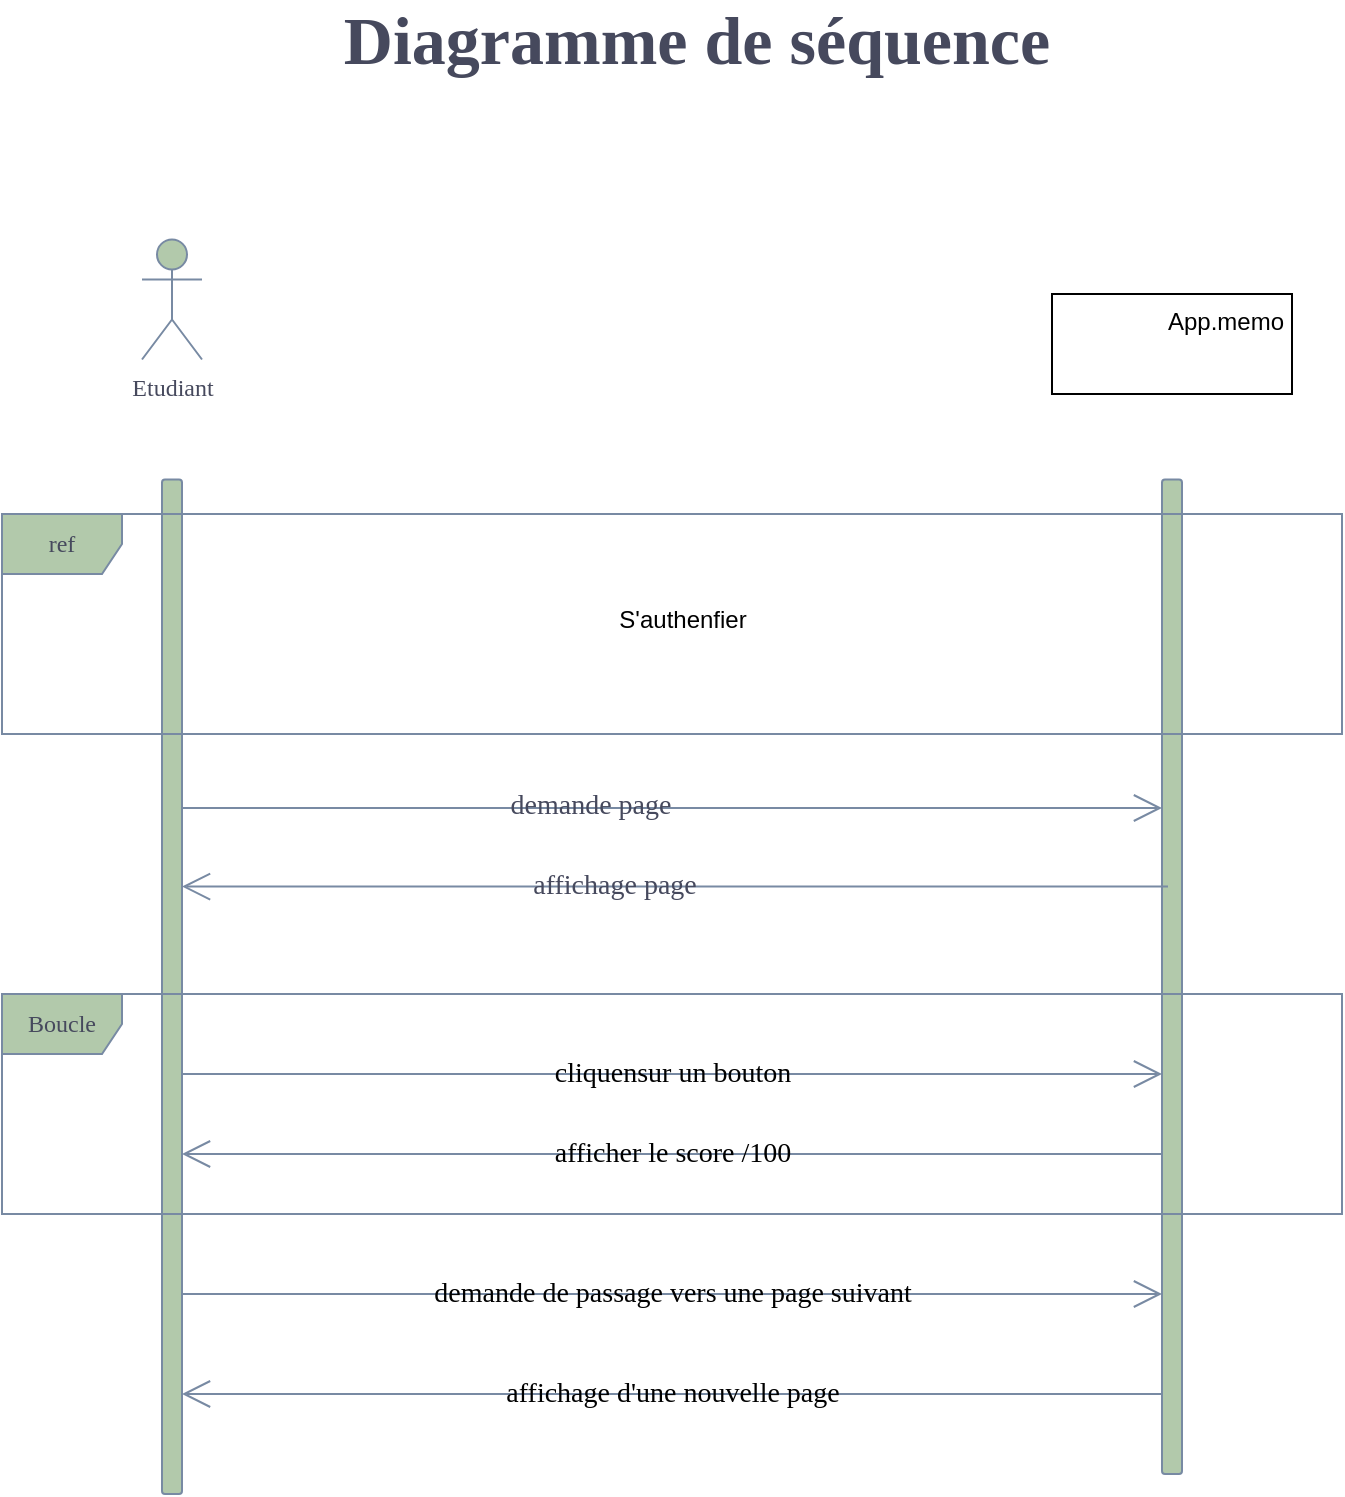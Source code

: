 <mxfile version="21.6.8" type="github" pages="5">
  <diagram id="7Fy2dsDE-u1t5gbOgSBC" name="Page-3">
    <mxGraphModel dx="1511" dy="1023" grid="1" gridSize="10" guides="1" tooltips="1" connect="1" arrows="1" fold="1" page="1" pageScale="1" pageWidth="827" pageHeight="1169" math="0" shadow="0">
      <root>
        <mxCell id="0" />
        <mxCell id="1" parent="0" />
        <mxCell id="fSUdgJ2RJSTrI55HI0uJ-1" value="Etudiant" style="shape=umlActor;verticalLabelPosition=bottom;verticalAlign=top;html=1;fontFamily=Bangers;fontSource=https%3A%2F%2Ffonts.googleapis.com%2Fcss%3Ffamily%3DBangers;labelBackgroundColor=none;fillColor=#B2C9AB;strokeColor=#788AA3;fontColor=#46495D;rounded=1;labelBorderColor=none;" parent="1" vertex="1">
          <mxGeometry x="137" y="171.75" width="30" height="60" as="geometry" />
        </mxCell>
        <mxCell id="fSUdgJ2RJSTrI55HI0uJ-2" value="" style="html=1;points=[];perimeter=orthogonalPerimeter;outlineConnect=0;targetShapes=umlLifeline;portConstraint=eastwest;newEdgeStyle={&quot;edgeStyle&quot;:&quot;elbowEdgeStyle&quot;,&quot;elbow&quot;:&quot;vertical&quot;,&quot;curved&quot;:0,&quot;rounded&quot;:0};fontFamily=Bangers;fontSource=https%3A%2F%2Ffonts.googleapis.com%2Fcss%3Ffamily%3DBangers;labelBackgroundColor=none;fillColor=#B2C9AB;strokeColor=#788AA3;fontColor=#46495D;rounded=1;labelBorderColor=none;" parent="1" vertex="1">
          <mxGeometry x="147" y="291.75" width="10" height="507.25" as="geometry" />
        </mxCell>
        <mxCell id="mbbyJTVlPEKZgGZdeCUn-9" value="" style="html=1;points=[];perimeter=orthogonalPerimeter;outlineConnect=0;targetShapes=umlLifeline;portConstraint=eastwest;newEdgeStyle={&quot;edgeStyle&quot;:&quot;elbowEdgeStyle&quot;,&quot;elbow&quot;:&quot;vertical&quot;,&quot;curved&quot;:0,&quot;rounded&quot;:0};fontFamily=Bangers;fontSource=https%3A%2F%2Ffonts.googleapis.com%2Fcss%3Ffamily%3DBangers;labelBackgroundColor=none;fillColor=#B2C9AB;strokeColor=#788AA3;fontColor=#46495D;rounded=1;labelBorderColor=none;" parent="1" vertex="1">
          <mxGeometry x="647" y="291.75" width="10" height="497.25" as="geometry" />
        </mxCell>
        <mxCell id="mbbyJTVlPEKZgGZdeCUn-10" value="&lt;font style=&quot;font-size: 14px;&quot;&gt;&lt;br style=&quot;font-size: 14px;&quot;&gt;&lt;/font&gt;" style="text;whiteSpace=wrap;html=1;fontFamily=Bangers;labelBackgroundColor=none;fontColor=#46495D;rounded=1;align=center;fontSource=https%3A%2F%2Ffonts.googleapis.com%2Fcss%3Ffamily%3DBangers;fontSize=14;labelBorderColor=none;" parent="1" vertex="1">
          <mxGeometry x="592" y="221.75" width="120" height="50" as="geometry" />
        </mxCell>
        <mxCell id="M7Nd-Q1FoY5M5KTgXxL9-10" value="ref" style="shape=umlFrame;whiteSpace=wrap;html=1;pointerEvents=0;strokeColor=#788AA3;fontColor=#46495D;fillColor=#B2C9AB;fontFamily=Bangers;fontSource=https%3A%2F%2Ffonts.googleapis.com%2Fcss%3Ffamily%3DBangers;labelBorderColor=none;" parent="1" vertex="1">
          <mxGeometry x="67" y="309" width="670" height="110" as="geometry" />
        </mxCell>
        <mxCell id="M7Nd-Q1FoY5M5KTgXxL9-13" value="" style="endArrow=open;endFill=1;endSize=12;html=1;rounded=1;fontFamily=Bangers;labelBackgroundColor=none;strokeColor=#788AA3;fontColor=default;fontSource=https%3A%2F%2Ffonts.googleapis.com%2Fcss%3Ffamily%3DBangers;fontSize=14;labelBorderColor=none;" parent="1" edge="1">
          <mxGeometry x="0.0" width="160" relative="1" as="geometry">
            <mxPoint x="157" y="456" as="sourcePoint" />
            <mxPoint x="647" y="456" as="targetPoint" />
            <mxPoint as="offset" />
          </mxGeometry>
        </mxCell>
        <mxCell id="M7Nd-Q1FoY5M5KTgXxL9-14" value="demande page " style="edgeLabel;html=1;align=center;verticalAlign=middle;resizable=0;points=[];fontFamily=Bangers;labelBackgroundColor=none;fontColor=#46495D;rounded=1;fontSize=14;fontSource=https%3A%2F%2Ffonts.googleapis.com%2Fcss%3Ffamily%3DBangers;labelBorderColor=none;" parent="M7Nd-Q1FoY5M5KTgXxL9-13" vertex="1" connectable="0">
          <mxGeometry x="-0.168" y="1" relative="1" as="geometry">
            <mxPoint as="offset" />
          </mxGeometry>
        </mxCell>
        <mxCell id="M7Nd-Q1FoY5M5KTgXxL9-16" value="" style="endArrow=open;endFill=1;endSize=12;html=1;rounded=1;fontFamily=Bangers;labelBackgroundColor=none;strokeColor=#788AA3;fontColor=default;fontSource=https%3A%2F%2Ffonts.googleapis.com%2Fcss%3Ffamily%3DBangers;fontSize=14;labelBorderColor=none;exitX=0.3;exitY=0.446;exitDx=0;exitDy=0;exitPerimeter=0;" parent="1" target="fSUdgJ2RJSTrI55HI0uJ-2" edge="1">
          <mxGeometry width="160" relative="1" as="geometry">
            <mxPoint x="650.0" y="495.303" as="sourcePoint" />
            <mxPoint x="160" y="502" as="targetPoint" />
            <Array as="points" />
          </mxGeometry>
        </mxCell>
        <mxCell id="M7Nd-Q1FoY5M5KTgXxL9-17" value="affichage page" style="edgeLabel;html=1;align=center;verticalAlign=middle;resizable=0;points=[];fontFamily=Bangers;labelBackgroundColor=none;fontColor=#46495D;rounded=1;fontSource=https%3A%2F%2Ffonts.googleapis.com%2Fcss%3Ffamily%3DBangers;fontSize=14;labelBorderColor=none;" parent="M7Nd-Q1FoY5M5KTgXxL9-16" vertex="1" connectable="0">
          <mxGeometry x="0.125" y="-1" relative="1" as="geometry">
            <mxPoint as="offset" />
          </mxGeometry>
        </mxCell>
        <mxCell id="M7Nd-Q1FoY5M5KTgXxL9-26" value="cliquensur un bouton" style="endArrow=open;endFill=1;endSize=12;html=1;rounded=1;fontFamily=Bangers;labelBackgroundColor=none;strokeColor=#788AA3;fontColor=default;fontSource=https%3A%2F%2Ffonts.googleapis.com%2Fcss%3Ffamily%3DBangers;fontSize=14;labelBorderColor=none;" parent="1" target="mbbyJTVlPEKZgGZdeCUn-9" edge="1">
          <mxGeometry x="-0.001" width="160" relative="1" as="geometry">
            <mxPoint x="157" y="589" as="sourcePoint" />
            <mxPoint x="397" y="589" as="targetPoint" />
            <mxPoint as="offset" />
          </mxGeometry>
        </mxCell>
        <mxCell id="Zl64nRzu6rsrgkDyncrV-1" value="&lt;font style=&quot;font-size: 34px;&quot; data-font-src=&quot;https://fonts.googleapis.com/css?family=Bangers&quot; face=&quot;Bangers&quot;&gt;Diagramme de séquence&lt;/font&gt;" style="text;align=center;fontStyle=1;verticalAlign=middle;spacingLeft=3;spacingRight=3;strokeColor=none;rotatable=0;points=[[0,0.5],[1,0.5]];portConstraint=eastwest;html=1;fontColor=#46495D;" parent="1" vertex="1">
          <mxGeometry x="374" y="60" width="80" height="26" as="geometry" />
        </mxCell>
        <mxCell id="512pYsB3RR5TTS3lcQ0H-1" value="App.memo" style="align=right;verticalAlign=top;spacingRight=2;whiteSpace=wrap;html=1;" parent="1" vertex="1">
          <mxGeometry x="592" y="199" width="120" height="50" as="geometry" />
        </mxCell>
        <mxCell id="3WoolclpaVox8-gFqPld-1" value="S&#39;authenfier" style="text;html=1;align=center;verticalAlign=middle;resizable=0;points=[];autosize=1;strokeColor=none;fillColor=none;" parent="1" vertex="1">
          <mxGeometry x="362" y="347" width="90" height="30" as="geometry" />
        </mxCell>
        <mxCell id="3WoolclpaVox8-gFqPld-4" value="Boucle" style="shape=umlFrame;whiteSpace=wrap;html=1;pointerEvents=0;strokeColor=#788AA3;fontColor=#46495D;fillColor=#B2C9AB;fontFamily=Bangers;fontSource=https%3A%2F%2Ffonts.googleapis.com%2Fcss%3Ffamily%3DBangers;labelBorderColor=none;" parent="1" vertex="1">
          <mxGeometry x="67" y="549" width="670" height="110" as="geometry" />
        </mxCell>
        <mxCell id="3WoolclpaVox8-gFqPld-5" value="afficher le score /100" style="endArrow=open;endFill=1;endSize=12;html=1;rounded=1;fontFamily=Bangers;labelBackgroundColor=none;strokeColor=#788AA3;fontColor=default;fontSource=https%3A%2F%2Ffonts.googleapis.com%2Fcss%3Ffamily%3DBangers;fontSize=14;labelBorderColor=none;" parent="1" edge="1">
          <mxGeometry x="-0.001" width="160" relative="1" as="geometry">
            <mxPoint x="647" y="629" as="sourcePoint" />
            <mxPoint x="157" y="629" as="targetPoint" />
            <mxPoint as="offset" />
          </mxGeometry>
        </mxCell>
        <mxCell id="3WoolclpaVox8-gFqPld-6" value="demande de passage vers une page suivant" style="endArrow=open;endFill=1;endSize=12;html=1;rounded=1;fontFamily=Bangers;labelBackgroundColor=none;strokeColor=#788AA3;fontColor=default;fontSource=https%3A%2F%2Ffonts.googleapis.com%2Fcss%3Ffamily%3DBangers;fontSize=14;labelBorderColor=none;" parent="1" edge="1">
          <mxGeometry x="-0.001" width="160" relative="1" as="geometry">
            <mxPoint x="157" y="699" as="sourcePoint" />
            <mxPoint x="647" y="699" as="targetPoint" />
            <mxPoint as="offset" />
          </mxGeometry>
        </mxCell>
        <mxCell id="3WoolclpaVox8-gFqPld-7" value="affichage d&#39;une nouvelle page" style="endArrow=open;endFill=1;endSize=12;html=1;rounded=1;fontFamily=Bangers;labelBackgroundColor=none;strokeColor=#788AA3;fontColor=default;fontSource=https%3A%2F%2Ffonts.googleapis.com%2Fcss%3Ffamily%3DBangers;fontSize=14;labelBorderColor=none;" parent="1" edge="1">
          <mxGeometry x="-0.001" width="160" relative="1" as="geometry">
            <mxPoint x="647" y="749" as="sourcePoint" />
            <mxPoint x="157" y="749" as="targetPoint" />
            <mxPoint as="offset" />
          </mxGeometry>
        </mxCell>
      </root>
    </mxGraphModel>
  </diagram>
  <diagram id="2vBaPQWCMmji3fY1KokE" name="Page-8">
    <mxGraphModel dx="1511" dy="1023" grid="1" gridSize="20" guides="1" tooltips="1" connect="1" arrows="1" fold="1" page="1" pageScale="1" pageWidth="827" pageHeight="1169" math="0" shadow="0">
      <root>
        <mxCell id="0" />
        <mxCell id="1" parent="0" />
        <mxCell id="4AKyWV1fT23g9U2N-agr-1" value="" style="verticalAlign=top;align=left;spacingTop=8;spacingLeft=2;spacingRight=12;shape=cube;size=10;direction=south;fontStyle=4;html=1;whiteSpace=wrap;strokeColor=#788AA3;fontColor=#46495D;fillColor=#FFFFFF;" parent="1" vertex="1">
          <mxGeometry x="245" y="220" width="440" height="812" as="geometry" />
        </mxCell>
        <mxCell id="s14MAfTn9ZwGS5qt7-US-9" style="edgeStyle=orthogonalEdgeStyle;rounded=0;orthogonalLoop=1;jettySize=auto;html=1;exitX=0.5;exitY=0;exitDx=0;exitDy=0;entryX=0.5;entryY=1;entryDx=0;entryDy=0;dashed=1;endArrow=open;endFill=0;" parent="1" source="4AKyWV1fT23g9U2N-agr-2" target="4AKyWV1fT23g9U2N-agr-3" edge="1">
          <mxGeometry relative="1" as="geometry" />
        </mxCell>
        <mxCell id="s14MAfTn9ZwGS5qt7-US-10" value="include" style="edgeLabel;html=1;align=center;verticalAlign=middle;resizable=0;points=[];" parent="s14MAfTn9ZwGS5qt7-US-9" vertex="1" connectable="0">
          <mxGeometry x="0.172" y="-2" relative="1" as="geometry">
            <mxPoint as="offset" />
          </mxGeometry>
        </mxCell>
        <mxCell id="4AKyWV1fT23g9U2N-agr-2" value="&lt;font data-font-src=&quot;https://fonts.googleapis.com/css?family=Bangers&quot; face=&quot;Bangers&quot;&gt;Authentification&lt;/font&gt;" style="ellipse;whiteSpace=wrap;html=1;strokeColor=#6c8ebf;fillColor=#dae8fc;" parent="1" vertex="1">
          <mxGeometry x="334.5" y="412" width="222" height="120" as="geometry" />
        </mxCell>
        <mxCell id="4AKyWV1fT23g9U2N-agr-3" value="&lt;font data-font-src=&quot;https://fonts.googleapis.com/css?family=Bangers&quot; face=&quot;Bangers&quot;&gt;Création de compte&lt;/font&gt;" style="ellipse;whiteSpace=wrap;html=1;strokeColor=#6c8ebf;fillColor=#dae8fc;" parent="1" vertex="1">
          <mxGeometry x="331" y="260" width="222" height="120" as="geometry" />
        </mxCell>
        <mxCell id="4AKyWV1fT23g9U2N-agr-5" value="&lt;font face=&quot;Bangers&quot;&gt;Lecture&lt;/font&gt;" style="ellipse;whiteSpace=wrap;html=1;strokeColor=#6c8ebf;fillColor=#dae8fc;" parent="1" vertex="1">
          <mxGeometry x="334.5" y="548" width="222" height="120" as="geometry" />
        </mxCell>
        <mxCell id="s14MAfTn9ZwGS5qt7-US-12" style="edgeStyle=orthogonalEdgeStyle;rounded=0;orthogonalLoop=1;jettySize=auto;html=1;entryX=1;entryY=0.5;entryDx=0;entryDy=0;dashed=1;endArrow=open;endFill=0;" parent="1" source="4AKyWV1fT23g9U2N-agr-7" target="4AKyWV1fT23g9U2N-agr-2" edge="1">
          <mxGeometry relative="1" as="geometry">
            <Array as="points">
              <mxPoint x="576" y="790" />
              <mxPoint x="576" y="472" />
            </Array>
          </mxGeometry>
        </mxCell>
        <mxCell id="s14MAfTn9ZwGS5qt7-US-13" value="include" style="edgeLabel;html=1;align=center;verticalAlign=middle;resizable=0;points=[];" parent="s14MAfTn9ZwGS5qt7-US-12" vertex="1" connectable="0">
          <mxGeometry x="-0.022" y="-5" relative="1" as="geometry">
            <mxPoint as="offset" />
          </mxGeometry>
        </mxCell>
        <mxCell id="4AKyWV1fT23g9U2N-agr-7" value="&lt;font data-font-src=&quot;https://fonts.googleapis.com/css?family=Bangers&quot; face=&quot;Bangers&quot;&gt;Mémorisation&lt;/font&gt;" style="ellipse;whiteSpace=wrap;html=1;strokeColor=#6c8ebf;fillColor=#dae8fc;" parent="1" vertex="1">
          <mxGeometry x="334.5" y="729.5" width="222" height="120" as="geometry" />
        </mxCell>
        <mxCell id="s14MAfTn9ZwGS5qt7-US-17" style="edgeStyle=orthogonalEdgeStyle;rounded=0;orthogonalLoop=1;jettySize=auto;html=1;exitX=0;exitY=0;exitDx=0;exitDy=0;entryX=1;entryY=1;entryDx=0;entryDy=0;endArrow=block;endFill=0;" parent="1" source="6-9gz5BclIo_MvBo13Ms-2" target="4AKyWV1fT23g9U2N-agr-7" edge="1">
          <mxGeometry relative="1" as="geometry" />
        </mxCell>
        <mxCell id="6-9gz5BclIo_MvBo13Ms-2" value="&lt;font face=&quot;Bangers&quot;&gt;editer&lt;/font&gt;" style="ellipse;whiteSpace=wrap;html=1;strokeColor=#6c8ebf;fillColor=#dae8fc;" parent="1" vertex="1">
          <mxGeometry x="514" y="852" width="137" height="75" as="geometry" />
        </mxCell>
        <mxCell id="s14MAfTn9ZwGS5qt7-US-3" style="edgeStyle=orthogonalEdgeStyle;rounded=0;orthogonalLoop=1;jettySize=auto;html=1;entryX=-0.011;entryY=0.593;entryDx=0;entryDy=0;entryPerimeter=0;endArrow=none;endFill=0;" parent="1" source="6-9gz5BclIo_MvBo13Ms-5" target="4AKyWV1fT23g9U2N-agr-3" edge="1">
          <mxGeometry relative="1" as="geometry">
            <Array as="points">
              <mxPoint x="184" y="331" />
            </Array>
          </mxGeometry>
        </mxCell>
        <mxCell id="s14MAfTn9ZwGS5qt7-US-4" style="edgeStyle=orthogonalEdgeStyle;rounded=0;orthogonalLoop=1;jettySize=auto;html=1;entryX=0;entryY=0.5;entryDx=0;entryDy=0;endArrow=none;endFill=0;" parent="1" source="6-9gz5BclIo_MvBo13Ms-5" target="4AKyWV1fT23g9U2N-agr-2" edge="1">
          <mxGeometry relative="1" as="geometry" />
        </mxCell>
        <mxCell id="s14MAfTn9ZwGS5qt7-US-5" style="edgeStyle=orthogonalEdgeStyle;rounded=0;orthogonalLoop=1;jettySize=auto;html=1;endArrow=none;endFill=0;" parent="1" source="6-9gz5BclIo_MvBo13Ms-5" target="4AKyWV1fT23g9U2N-agr-5" edge="1">
          <mxGeometry relative="1" as="geometry" />
        </mxCell>
        <mxCell id="s14MAfTn9ZwGS5qt7-US-8" style="edgeStyle=orthogonalEdgeStyle;rounded=0;orthogonalLoop=1;jettySize=auto;html=1;entryX=0;entryY=0.5;entryDx=0;entryDy=0;endArrow=none;endFill=0;" parent="1" source="6-9gz5BclIo_MvBo13Ms-5" target="4AKyWV1fT23g9U2N-agr-7" edge="1">
          <mxGeometry relative="1" as="geometry" />
        </mxCell>
        <mxCell id="6-9gz5BclIo_MvBo13Ms-5" value="Utilisateur" style="shape=umlActor;verticalLabelPosition=bottom;verticalAlign=top;html=1;strokeColor=#788AA3;fontColor=#46495D;fillColor=#B2C9AB;" parent="1" vertex="1">
          <mxGeometry x="143" y="548" width="81" height="120" as="geometry" />
        </mxCell>
        <mxCell id="ttsru9wYK6X2Tkle6r_C-10" value="&lt;font style=&quot;font-size: 24px;&quot; data-font-src=&quot;https://fonts.googleapis.com/css?family=Bangers&quot; face=&quot;Bangers&quot;&gt;Diagramme de cas d&#39;utilisation&lt;/font&gt;" style="text;html=1;align=center;verticalAlign=middle;resizable=0;points=[];autosize=1;strokeColor=none;fillColor=none;" parent="1" vertex="1">
          <mxGeometry x="264" y="103" width="300" height="40" as="geometry" />
        </mxCell>
        <mxCell id="s14MAfTn9ZwGS5qt7-US-16" style="edgeStyle=orthogonalEdgeStyle;rounded=0;orthogonalLoop=1;jettySize=auto;html=1;exitX=0.5;exitY=0;exitDx=0;exitDy=0;entryX=0.5;entryY=1;entryDx=0;entryDy=0;endArrow=block;endFill=0;" parent="1" source="s14MAfTn9ZwGS5qt7-US-1" target="4AKyWV1fT23g9U2N-agr-7" edge="1">
          <mxGeometry relative="1" as="geometry" />
        </mxCell>
        <mxCell id="s14MAfTn9ZwGS5qt7-US-1" value="&lt;font face=&quot;Bangers&quot;&gt;supprimer&lt;/font&gt;" style="ellipse;whiteSpace=wrap;html=1;strokeColor=#6c8ebf;fillColor=#dae8fc;" parent="1" vertex="1">
          <mxGeometry x="377" y="927" width="137" height="75" as="geometry" />
        </mxCell>
        <mxCell id="s14MAfTn9ZwGS5qt7-US-15" style="edgeStyle=orthogonalEdgeStyle;rounded=0;orthogonalLoop=1;jettySize=auto;html=1;exitX=1;exitY=0;exitDx=0;exitDy=0;entryX=0;entryY=1;entryDx=0;entryDy=0;endArrow=block;endFill=0;" parent="1" source="s14MAfTn9ZwGS5qt7-US-2" target="4AKyWV1fT23g9U2N-agr-7" edge="1">
          <mxGeometry relative="1" as="geometry" />
        </mxCell>
        <mxCell id="s14MAfTn9ZwGS5qt7-US-2" value="&lt;font data-font-src=&quot;https://fonts.googleapis.com/css?family=Bangers&quot; face=&quot;Bangers&quot;&gt;ajouté&lt;/font&gt;" style="ellipse;whiteSpace=wrap;html=1;strokeColor=#6c8ebf;fillColor=#dae8fc;" parent="1" vertex="1">
          <mxGeometry x="265" y="852" width="137" height="75" as="geometry" />
        </mxCell>
      </root>
    </mxGraphModel>
  </diagram>
  <diagram id="9ChFiwUYh3UP2npL46-0" name="Page-9">
    <mxGraphModel dx="1888" dy="1278" grid="1" gridSize="20" guides="1" tooltips="1" connect="1" arrows="1" fold="1" page="1" pageScale="1" pageWidth="827" pageHeight="1169" math="0" shadow="0">
      <root>
        <mxCell id="0" />
        <mxCell id="1" parent="0" />
        <mxCell id="nryJNz60mdJCIUhlRDiZ-37" style="edgeStyle=orthogonalEdgeStyle;rounded=0;orthogonalLoop=1;jettySize=auto;html=1;exitX=0.5;exitY=1;exitDx=0;exitDy=0;entryX=0.5;entryY=0;entryDx=0;entryDy=0;" parent="1" source="EQ2pmqr_DZ7F5pbqGsHU-6" target="nryJNz60mdJCIUhlRDiZ-4" edge="1">
          <mxGeometry relative="1" as="geometry" />
        </mxCell>
        <mxCell id="EQ2pmqr_DZ7F5pbqGsHU-6" value="" style="ellipse;fillColor=strokeColor;html=1;strokeColor=#788AA3;fontColor=#46495D;" parent="1" vertex="1">
          <mxGeometry x="391" y="158" width="30" height="30" as="geometry" />
        </mxCell>
        <mxCell id="nryJNz60mdJCIUhlRDiZ-38" style="edgeStyle=orthogonalEdgeStyle;rounded=0;orthogonalLoop=1;jettySize=auto;html=1;exitX=0.5;exitY=1;exitDx=0;exitDy=0;entryX=0.5;entryY=0;entryDx=0;entryDy=0;" parent="1" source="nryJNz60mdJCIUhlRDiZ-4" target="nryJNz60mdJCIUhlRDiZ-6" edge="1">
          <mxGeometry relative="1" as="geometry" />
        </mxCell>
        <mxCell id="nryJNz60mdJCIUhlRDiZ-4" value="&lt;font data-font-src=&quot;https://fonts.googleapis.com/css?family=Bangers&quot; face=&quot;Bangers&quot;&gt;Création de compte&lt;/font&gt;" style="html=1;dashed=0;rounded=1;absoluteArcSize=1;arcSize=20;verticalAlign=middle;align=center;whiteSpace=wrap;" parent="1" vertex="1">
          <mxGeometry x="326" y="218" width="160" height="50" as="geometry" />
        </mxCell>
        <mxCell id="nryJNz60mdJCIUhlRDiZ-5" value="*" style="text;resizeWidth=0;resizeHeight=0;points=[];part=1;verticalAlign=middle;align=center;html=1;" parent="nryJNz60mdJCIUhlRDiZ-4" vertex="1">
          <mxGeometry x="1" y="0.5" width="20" height="20" relative="1" as="geometry">
            <mxPoint x="-20" y="-10" as="offset" />
          </mxGeometry>
        </mxCell>
        <mxCell id="nryJNz60mdJCIUhlRDiZ-39" style="edgeStyle=orthogonalEdgeStyle;rounded=0;orthogonalLoop=1;jettySize=auto;html=1;exitX=0.5;exitY=1;exitDx=0;exitDy=0;" parent="1" source="nryJNz60mdJCIUhlRDiZ-6" target="nryJNz60mdJCIUhlRDiZ-8" edge="1">
          <mxGeometry relative="1" as="geometry" />
        </mxCell>
        <mxCell id="nryJNz60mdJCIUhlRDiZ-6" value="&lt;font data-font-src=&quot;https://fonts.googleapis.com/css?family=Bangers&quot; face=&quot;Bangers&quot;&gt;Authentification&lt;/font&gt;" style="html=1;dashed=0;rounded=1;absoluteArcSize=1;arcSize=20;verticalAlign=middle;align=center;whiteSpace=wrap;" parent="1" vertex="1">
          <mxGeometry x="326" y="298" width="160" height="50" as="geometry" />
        </mxCell>
        <mxCell id="nryJNz60mdJCIUhlRDiZ-7" value="*" style="text;resizeWidth=0;resizeHeight=0;points=[];part=1;verticalAlign=middle;align=center;html=1;" parent="nryJNz60mdJCIUhlRDiZ-6" vertex="1">
          <mxGeometry x="1" y="0.5" width="20" height="20" relative="1" as="geometry">
            <mxPoint x="-20" y="-10" as="offset" />
          </mxGeometry>
        </mxCell>
        <mxCell id="nryJNz60mdJCIUhlRDiZ-40" style="edgeStyle=orthogonalEdgeStyle;rounded=0;orthogonalLoop=1;jettySize=auto;html=1;exitX=0.5;exitY=1;exitDx=0;exitDy=0;entryX=0.5;entryY=0;entryDx=0;entryDy=0;" parent="1" source="nryJNz60mdJCIUhlRDiZ-8" target="nryJNz60mdJCIUhlRDiZ-9" edge="1">
          <mxGeometry relative="1" as="geometry" />
        </mxCell>
        <mxCell id="nryJNz60mdJCIUhlRDiZ-8" value="" style="rhombus;" parent="1" vertex="1">
          <mxGeometry x="376" y="378" width="60" height="60" as="geometry" />
        </mxCell>
        <mxCell id="nryJNz60mdJCIUhlRDiZ-41" style="edgeStyle=orthogonalEdgeStyle;rounded=0;orthogonalLoop=1;jettySize=auto;html=1;entryX=0.5;entryY=0;entryDx=0;entryDy=0;" parent="1" source="nryJNz60mdJCIUhlRDiZ-9" target="nryJNz60mdJCIUhlRDiZ-16" edge="1">
          <mxGeometry relative="1" as="geometry">
            <mxPoint x="406" y="538" as="targetPoint" />
          </mxGeometry>
        </mxCell>
        <mxCell id="nryJNz60mdJCIUhlRDiZ-9" value="&lt;font data-font-src=&quot;https://fonts.googleapis.com/css?family=Bangers&quot; face=&quot;Bangers&quot;&gt;Connection&lt;/font&gt;" style="html=1;dashed=0;rounded=1;absoluteArcSize=1;arcSize=20;verticalAlign=middle;align=center;whiteSpace=wrap;" parent="1" vertex="1">
          <mxGeometry x="326" y="458" width="160" height="50" as="geometry" />
        </mxCell>
        <mxCell id="nryJNz60mdJCIUhlRDiZ-10" value="*" style="text;resizeWidth=0;resizeHeight=0;points=[];part=1;verticalAlign=middle;align=center;html=1;" parent="nryJNz60mdJCIUhlRDiZ-9" vertex="1">
          <mxGeometry x="1" y="0.5" width="20" height="20" relative="1" as="geometry">
            <mxPoint x="-20" y="-10" as="offset" />
          </mxGeometry>
        </mxCell>
        <mxCell id="hlDTrjzuuK49tMTz5u0x-4" style="edgeStyle=orthogonalEdgeStyle;rounded=0;orthogonalLoop=1;jettySize=auto;html=1;entryX=0.5;entryY=0;entryDx=0;entryDy=0;" parent="1" source="nryJNz60mdJCIUhlRDiZ-14" target="nryJNz60mdJCIUhlRDiZ-18" edge="1">
          <mxGeometry relative="1" as="geometry" />
        </mxCell>
        <mxCell id="nryJNz60mdJCIUhlRDiZ-14" value="&lt;font face=&quot;Bangers&quot;&gt;lecture&lt;/font&gt;" style="html=1;dashed=0;rounded=1;absoluteArcSize=1;arcSize=20;verticalAlign=middle;align=center;whiteSpace=wrap;" parent="1" vertex="1">
          <mxGeometry x="326" y="660" width="160" height="50" as="geometry" />
        </mxCell>
        <mxCell id="nryJNz60mdJCIUhlRDiZ-15" value="*" style="text;resizeWidth=0;resizeHeight=0;points=[];part=1;verticalAlign=middle;align=center;html=1;" parent="nryJNz60mdJCIUhlRDiZ-14" vertex="1">
          <mxGeometry x="1" y="0.5" width="20" height="20" relative="1" as="geometry">
            <mxPoint x="-20" y="-10" as="offset" />
          </mxGeometry>
        </mxCell>
        <mxCell id="nryJNz60mdJCIUhlRDiZ-43" style="edgeStyle=orthogonalEdgeStyle;rounded=0;orthogonalLoop=1;jettySize=auto;html=1;exitX=0.5;exitY=1;exitDx=0;exitDy=0;entryX=0.5;entryY=0;entryDx=0;entryDy=0;" parent="1" source="nryJNz60mdJCIUhlRDiZ-16" target="nryJNz60mdJCIUhlRDiZ-14" edge="1">
          <mxGeometry relative="1" as="geometry" />
        </mxCell>
        <mxCell id="nryJNz60mdJCIUhlRDiZ-16" value="&lt;font face=&quot;Bangers&quot;&gt;ajoute de score&lt;br&gt;&lt;/font&gt;" style="html=1;dashed=0;rounded=1;absoluteArcSize=1;arcSize=20;verticalAlign=middle;align=center;whiteSpace=wrap;" parent="1" vertex="1">
          <mxGeometry x="326" y="560" width="160" height="50" as="geometry" />
        </mxCell>
        <mxCell id="nryJNz60mdJCIUhlRDiZ-17" value="*" style="text;resizeWidth=0;resizeHeight=0;points=[];part=1;verticalAlign=middle;align=center;html=1;" parent="nryJNz60mdJCIUhlRDiZ-16" vertex="1">
          <mxGeometry x="1" y="0.5" width="20" height="20" relative="1" as="geometry">
            <mxPoint x="-20" y="-10" as="offset" />
          </mxGeometry>
        </mxCell>
        <mxCell id="nryJNz60mdJCIUhlRDiZ-46" style="edgeStyle=orthogonalEdgeStyle;rounded=0;orthogonalLoop=1;jettySize=auto;html=1;" parent="1" source="nryJNz60mdJCIUhlRDiZ-18" target="nryJNz60mdJCIUhlRDiZ-19" edge="1">
          <mxGeometry relative="1" as="geometry" />
        </mxCell>
        <mxCell id="nryJNz60mdJCIUhlRDiZ-48" style="edgeStyle=orthogonalEdgeStyle;rounded=0;orthogonalLoop=1;jettySize=auto;html=1;exitX=1;exitY=0.5;exitDx=0;exitDy=0;" parent="1" source="nryJNz60mdJCIUhlRDiZ-8" target="nryJNz60mdJCIUhlRDiZ-7" edge="1">
          <mxGeometry relative="1" as="geometry">
            <Array as="points">
              <mxPoint x="571" y="408" />
              <mxPoint x="571" y="323" />
            </Array>
          </mxGeometry>
        </mxCell>
        <mxCell id="hlDTrjzuuK49tMTz5u0x-3" value="&lt;font style=&quot;font-size: 18px;&quot; data-font-src=&quot;https://fonts.googleapis.com/css?family=Bangers&quot; face=&quot;Bangers&quot;&gt;Code invalide&lt;/font&gt;" style="edgeLabel;html=1;align=center;verticalAlign=middle;resizable=0;points=[];" parent="nryJNz60mdJCIUhlRDiZ-48" vertex="1" connectable="0">
          <mxGeometry x="-0.001" y="-5" relative="1" as="geometry">
            <mxPoint as="offset" />
          </mxGeometry>
        </mxCell>
        <mxCell id="Yg-b8DZSAleRZjdxu27C-2" style="edgeStyle=orthogonalEdgeStyle;rounded=0;orthogonalLoop=1;jettySize=auto;html=1;entryX=0;entryY=0.5;entryDx=0;entryDy=0;" parent="1" source="nryJNz60mdJCIUhlRDiZ-18" target="nryJNz60mdJCIUhlRDiZ-14" edge="1">
          <mxGeometry relative="1" as="geometry" />
        </mxCell>
        <mxCell id="Yg-b8DZSAleRZjdxu27C-3" value="&lt;font style=&quot;font-size: 23px;&quot; face=&quot;Bangers&quot;&gt;score &amp;lt; max&lt;br&gt;&lt;/font&gt;" style="edgeLabel;html=1;align=center;verticalAlign=middle;resizable=0;points=[];" parent="Yg-b8DZSAleRZjdxu27C-2" vertex="1" connectable="0">
          <mxGeometry x="0.128" relative="1" as="geometry">
            <mxPoint as="offset" />
          </mxGeometry>
        </mxCell>
        <mxCell id="nryJNz60mdJCIUhlRDiZ-18" value="" style="rhombus;" parent="1" vertex="1">
          <mxGeometry x="376" y="760" width="60" height="60" as="geometry" />
        </mxCell>
        <mxCell id="nryJNz60mdJCIUhlRDiZ-47" style="edgeStyle=orthogonalEdgeStyle;rounded=0;orthogonalLoop=1;jettySize=auto;html=1;exitX=0.5;exitY=1;exitDx=0;exitDy=0;" parent="1" source="nryJNz60mdJCIUhlRDiZ-19" target="nryJNz60mdJCIUhlRDiZ-36" edge="1">
          <mxGeometry relative="1" as="geometry" />
        </mxCell>
        <mxCell id="nryJNz60mdJCIUhlRDiZ-19" value="&lt;font data-font-src=&quot;https://fonts.googleapis.com/css?family=Bangers&quot; face=&quot;Bangers&quot;&gt;Action&lt;/font&gt;" style="html=1;dashed=0;rounded=1;absoluteArcSize=1;arcSize=20;verticalAlign=middle;align=center;whiteSpace=wrap;" parent="1" vertex="1">
          <mxGeometry x="326" y="860" width="160" height="50" as="geometry" />
        </mxCell>
        <mxCell id="nryJNz60mdJCIUhlRDiZ-20" value="*" style="text;resizeWidth=0;resizeHeight=0;points=[];part=1;verticalAlign=middle;align=center;html=1;" parent="nryJNz60mdJCIUhlRDiZ-19" vertex="1">
          <mxGeometry x="1" y="0.5" width="20" height="20" relative="1" as="geometry">
            <mxPoint x="-20" y="-10" as="offset" />
          </mxGeometry>
        </mxCell>
        <mxCell id="nryJNz60mdJCIUhlRDiZ-36" value="" style="ellipse;html=1;shape=endState;fillColor=strokeColor;" parent="1" vertex="1">
          <mxGeometry x="391" y="980" width="30" height="30" as="geometry" />
        </mxCell>
        <mxCell id="nryJNz60mdJCIUhlRDiZ-61" value="&lt;h1&gt;&lt;font style=&quot;font-size: 35px;&quot; data-font-src=&quot;https://fonts.googleapis.com/css?family=Bangers&quot; face=&quot;Bangers&quot;&gt;Diagramme d&#39;activités&lt;/font&gt;&lt;/h1&gt;" style="text;html=1;align=center;verticalAlign=middle;resizable=0;points=[];autosize=1;strokeColor=none;fillColor=none;" parent="1" vertex="1">
          <mxGeometry x="244" y="20" width="340" height="100" as="geometry" />
        </mxCell>
        <mxCell id="Yg-b8DZSAleRZjdxu27C-4" value="&lt;font style=&quot;font-size: 21px;&quot; face=&quot;Bangers&quot;&gt;score = max&lt;br&gt;&lt;/font&gt;" style="text;whiteSpace=wrap;html=1;" parent="1" vertex="1">
          <mxGeometry x="460" y="720" width="140" height="60" as="geometry" />
        </mxCell>
      </root>
    </mxGraphModel>
  </diagram>
  <diagram id="djq6_ZdN_9f43lqbEx4c" name="Page-4">
    <mxGraphModel dx="1133" dy="767" grid="1" gridSize="10" guides="1" tooltips="1" connect="1" arrows="1" fold="1" page="1" pageScale="1" pageWidth="827" pageHeight="1169" math="0" shadow="0">
      <root>
        <mxCell id="0" />
        <mxCell id="1" parent="0" />
        <mxCell id="vZFp0_Goj9FSelCCSaMr-1" style="edgeStyle=orthogonalEdgeStyle;rounded=0;orthogonalLoop=1;jettySize=auto;html=1;entryX=-0.017;entryY=0.597;entryDx=0;entryDy=0;entryPerimeter=0;" parent="1" source="DBqXKSC7hoXhvf1bc5nd-1" target="DBqXKSC7hoXhvf1bc5nd-5" edge="1">
          <mxGeometry relative="1" as="geometry" />
        </mxCell>
        <mxCell id="vZFp0_Goj9FSelCCSaMr-2" value="0,1" style="edgeLabel;html=1;align=center;verticalAlign=middle;resizable=0;points=[];" parent="vZFp0_Goj9FSelCCSaMr-1" vertex="1" connectable="0">
          <mxGeometry x="-0.824" y="-2" relative="1" as="geometry">
            <mxPoint as="offset" />
          </mxGeometry>
        </mxCell>
        <mxCell id="vZFp0_Goj9FSelCCSaMr-3" value="1,n" style="edgeLabel;html=1;align=center;verticalAlign=middle;resizable=0;points=[];" parent="vZFp0_Goj9FSelCCSaMr-1" vertex="1" connectable="0">
          <mxGeometry x="0.753" y="-2" relative="1" as="geometry">
            <mxPoint as="offset" />
          </mxGeometry>
        </mxCell>
        <mxCell id="DBqXKSC7hoXhvf1bc5nd-1" value="&lt;p style=&quot;margin:0px;margin-top:6px;text-align:center;&quot;&gt;&lt;b&gt;utilisateur&lt;/b&gt;&lt;/p&gt;&lt;hr&gt;&lt;p style=&quot;margin:0px;margin-left:8px;&quot;&gt;id_u&lt;/p&gt;&lt;p style=&quot;margin:0px;margin-left:8px;&quot;&gt;nom&lt;/p&gt;&lt;p style=&quot;margin:0px;margin-left:8px;&quot;&gt;prenom&lt;/p&gt;&lt;p style=&quot;margin:0px;margin-left:8px;&quot;&gt;email&lt;/p&gt;&lt;p style=&quot;margin:0px;margin-left:8px;&quot;&gt;role&lt;/p&gt;&lt;p style=&quot;margin:0px;margin-left:8px;&quot;&gt;password&lt;br&gt;&lt;/p&gt;" style="align=left;overflow=fill;html=1;dropTarget=0;whiteSpace=wrap;" parent="1" vertex="1">
          <mxGeometry x="70" y="160" width="180" height="130" as="geometry" />
        </mxCell>
        <mxCell id="DBqXKSC7hoXhvf1bc5nd-5" value="&lt;p style=&quot;margin:0px;margin-top:6px;text-align:center;&quot;&gt;&lt;b&gt;memorisation&lt;/b&gt;&lt;/p&gt;&lt;hr&gt;&lt;p style=&quot;margin:0px;margin-left:8px;&quot;&gt;id_u&lt;/p&gt;&lt;p style=&quot;margin:0px;margin-left:8px;&quot;&gt;titre&lt;/p&gt;&lt;p style=&quot;margin:0px;margin-left:8px;&quot;&gt;description&lt;/p&gt;&lt;p style=&quot;margin:0px;margin-left:8px;&quot;&gt;date_debut&lt;/p&gt;&lt;p style=&quot;margin:0px;margin-left:8px;&quot;&gt;scormax&lt;br&gt;&lt;/p&gt;&lt;br&gt;&lt;p style=&quot;margin:0px;margin-left:8px;&quot;&gt;&lt;br&gt;&lt;/p&gt;&lt;p style=&quot;margin:0px;margin-left:8px;&quot;&gt;&lt;br&gt;&lt;/p&gt;" style="align=left;overflow=fill;html=1;dropTarget=0;whiteSpace=wrap;" parent="1" vertex="1">
          <mxGeometry x="430" y="160" width="180" height="110" as="geometry" />
        </mxCell>
        <mxCell id="DBqXKSC7hoXhvf1bc5nd-17" value="&lt;font style=&quot;font-size: 24px;&quot; data-font-src=&quot;https://fonts.googleapis.com/css?family=Bangers&quot; face=&quot;Bangers&quot;&gt;&amp;nbsp;Diagramme de&amp;nbsp; classe&lt;br&gt;&lt;/font&gt;" style="text;html=1;align=center;verticalAlign=middle;resizable=0;points=[];autosize=1;strokeColor=none;fillColor=none;" parent="1" vertex="1">
          <mxGeometry x="235" y="73" width="210" height="40" as="geometry" />
        </mxCell>
      </root>
    </mxGraphModel>
  </diagram>
  <diagram id="rLmJjElSc0M0eiuM4L7G" name="Page-5">
    <mxGraphModel dx="1133" dy="767" grid="1" gridSize="10" guides="1" tooltips="1" connect="1" arrows="1" fold="1" page="1" pageScale="1" pageWidth="827" pageHeight="1169" math="0" shadow="0">
      <root>
        <mxCell id="0" />
        <mxCell id="1" parent="0" />
        <mxCell id="UwXR0-ydTnGdnpdmhO5b-1" style="edgeStyle=orthogonalEdgeStyle;rounded=0;orthogonalLoop=1;jettySize=auto;html=1;entryX=-0.017;entryY=0.597;entryDx=0;entryDy=0;entryPerimeter=0;" parent="1" source="UwXR0-ydTnGdnpdmhO5b-6" target="UwXR0-ydTnGdnpdmhO5b-5" edge="1">
          <mxGeometry relative="1" as="geometry" />
        </mxCell>
        <mxCell id="UwXR0-ydTnGdnpdmhO5b-3" value="1,n" style="edgeLabel;html=1;align=center;verticalAlign=middle;resizable=0;points=[];" parent="UwXR0-ydTnGdnpdmhO5b-1" vertex="1" connectable="0">
          <mxGeometry x="0.753" y="-2" relative="1" as="geometry">
            <mxPoint as="offset" />
          </mxGeometry>
        </mxCell>
        <mxCell id="UwXR0-ydTnGdnpdmhO5b-4" value="&lt;p style=&quot;margin:0px;margin-top:6px;text-align:center;&quot;&gt;&lt;b&gt;utilisateur&lt;/b&gt;&lt;/p&gt;&lt;hr&gt;&lt;p style=&quot;margin:0px;margin-left:8px;&quot;&gt;id_u&lt;/p&gt;&lt;p style=&quot;margin:0px;margin-left:8px;&quot;&gt;nom&lt;/p&gt;&lt;p style=&quot;margin:0px;margin-left:8px;&quot;&gt;prenom&lt;/p&gt;&lt;p style=&quot;margin:0px;margin-left:8px;&quot;&gt;email&lt;/p&gt;&lt;p style=&quot;margin:0px;margin-left:8px;&quot;&gt;role&lt;/p&gt;&lt;p style=&quot;margin:0px;margin-left:8px;&quot;&gt;password&lt;br&gt;&lt;/p&gt;" style="align=left;overflow=fill;html=1;dropTarget=0;whiteSpace=wrap;" parent="1" vertex="1">
          <mxGeometry x="144" y="170" width="180" height="130" as="geometry" />
        </mxCell>
        <mxCell id="UwXR0-ydTnGdnpdmhO5b-5" value="&lt;p style=&quot;margin:0px;margin-top:6px;text-align:center;&quot;&gt;&lt;b&gt;memorisation&lt;/b&gt;&lt;/p&gt;&lt;hr&gt;&lt;p style=&quot;margin:0px;margin-left:8px;&quot;&gt;id_u&lt;/p&gt;&lt;p style=&quot;margin:0px;margin-left:8px;&quot;&gt;titre&lt;/p&gt;&lt;p style=&quot;margin:0px;margin-left:8px;&quot;&gt;description&lt;/p&gt;&lt;p style=&quot;margin:0px;margin-left:8px;&quot;&gt;date_debut&lt;/p&gt;&lt;p style=&quot;margin:0px;margin-left:8px;&quot;&gt;scormax&lt;br&gt;&lt;/p&gt;&lt;br&gt;&lt;p style=&quot;margin:0px;margin-left:8px;&quot;&gt;&lt;br&gt;&lt;/p&gt;&lt;p style=&quot;margin:0px;margin-left:8px;&quot;&gt;&lt;br&gt;&lt;/p&gt;" style="align=left;overflow=fill;html=1;dropTarget=0;whiteSpace=wrap;" parent="1" vertex="1">
          <mxGeometry x="504" y="170" width="180" height="110" as="geometry" />
        </mxCell>
        <mxCell id="UwXR0-ydTnGdnpdmhO5b-7" value="" style="edgeStyle=orthogonalEdgeStyle;rounded=0;orthogonalLoop=1;jettySize=auto;html=1;entryX=-0.017;entryY=0.597;entryDx=0;entryDy=0;entryPerimeter=0;" parent="1" source="UwXR0-ydTnGdnpdmhO5b-4" target="UwXR0-ydTnGdnpdmhO5b-6" edge="1">
          <mxGeometry relative="1" as="geometry">
            <mxPoint x="324" y="235" as="sourcePoint" />
            <mxPoint x="501" y="236" as="targetPoint" />
          </mxGeometry>
        </mxCell>
        <mxCell id="UwXR0-ydTnGdnpdmhO5b-8" value="0,1" style="edgeLabel;html=1;align=center;verticalAlign=middle;resizable=0;points=[];" parent="UwXR0-ydTnGdnpdmhO5b-7" vertex="1" connectable="0">
          <mxGeometry x="-0.824" y="-2" relative="1" as="geometry">
            <mxPoint as="offset" />
          </mxGeometry>
        </mxCell>
        <mxCell id="UwXR0-ydTnGdnpdmhO5b-6" value="cree" style="rounded=1;whiteSpace=wrap;html=1;" parent="1" vertex="1">
          <mxGeometry x="384" y="220" width="60" height="30" as="geometry" />
        </mxCell>
        <mxCell id="kQjWADCIg2KFN_takogn-1" value="&lt;font style=&quot;font-size: 36px;&quot; face=&quot;Bangers&quot;&gt;mcd&lt;/font&gt;" style="text;whiteSpace=wrap;html=1;" parent="1" vertex="1">
          <mxGeometry x="380" y="80" width="60" height="50" as="geometry" />
        </mxCell>
      </root>
    </mxGraphModel>
  </diagram>
</mxfile>
